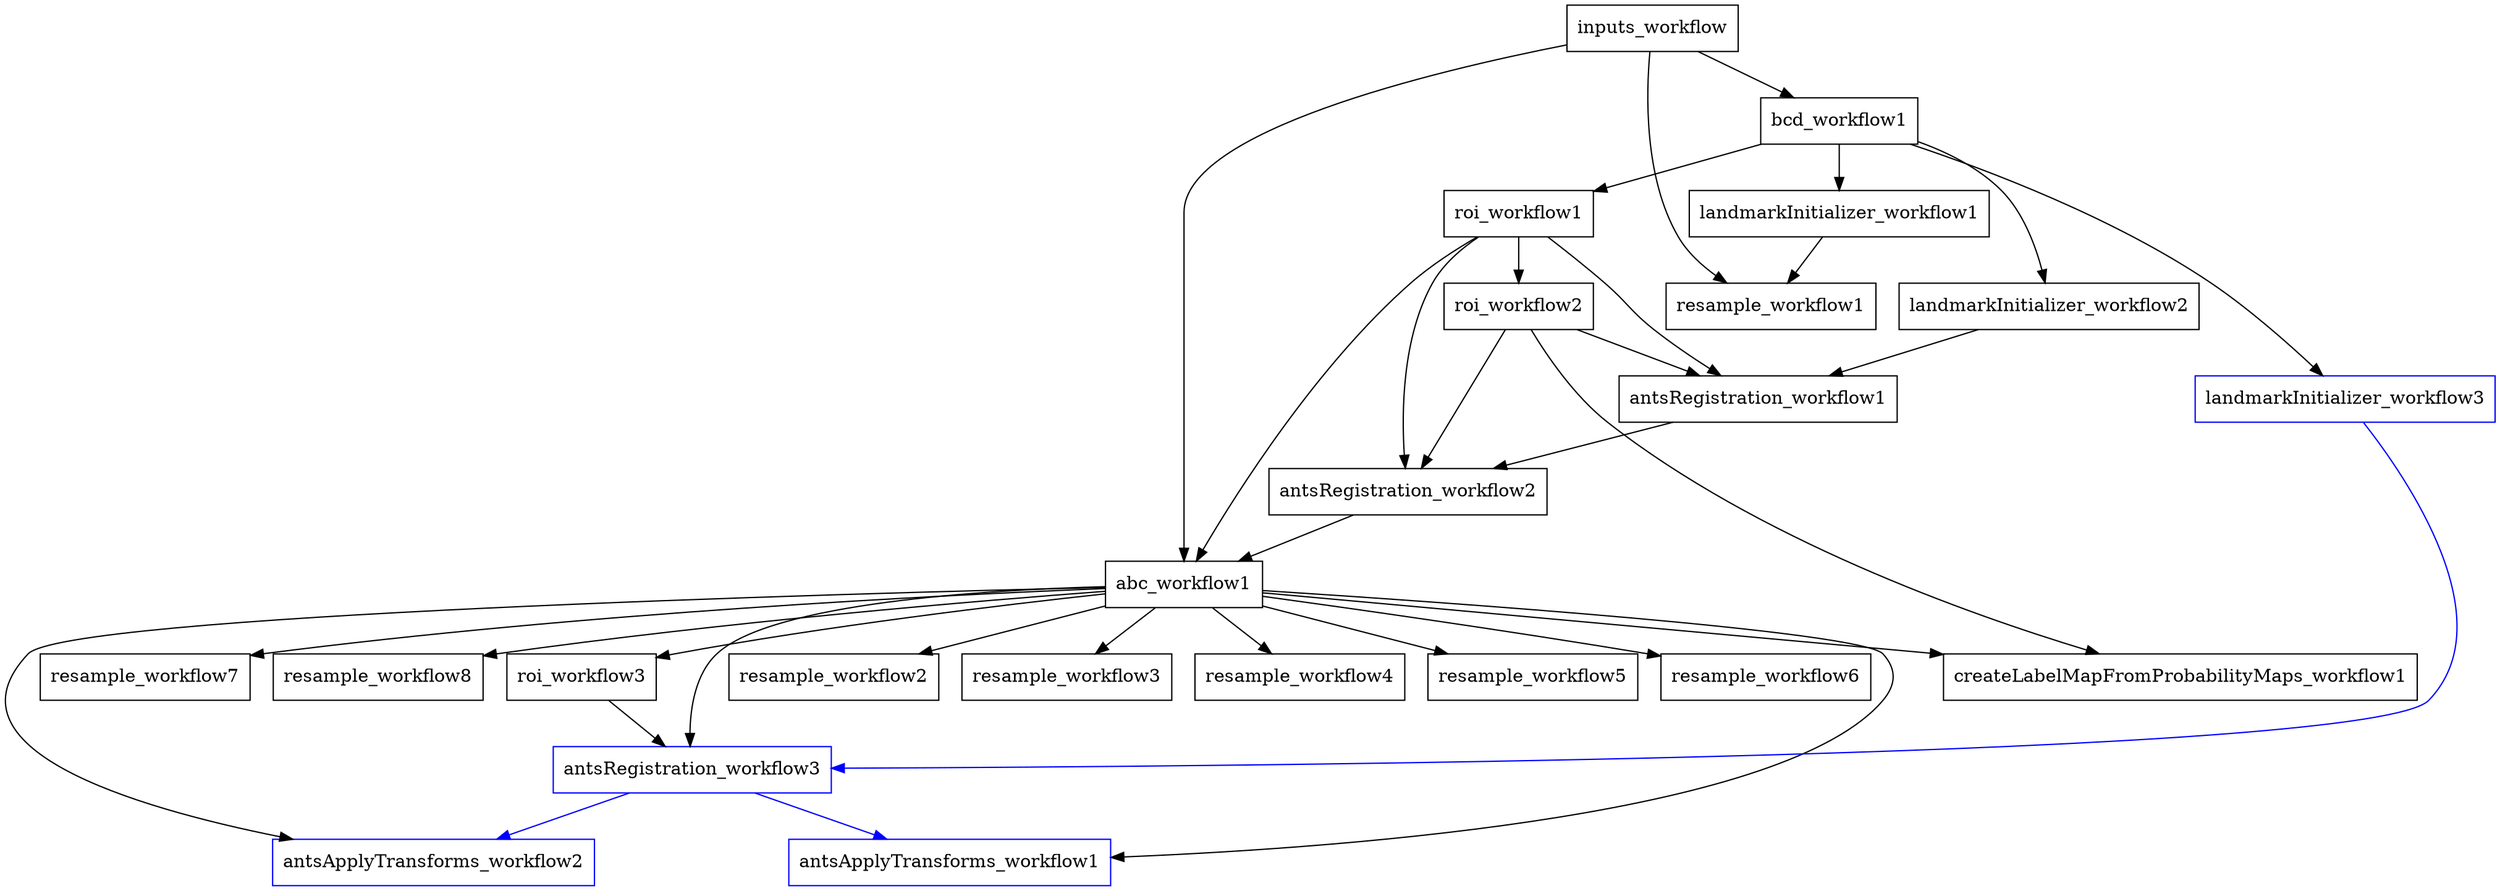 digraph G {
inputs_workflow [shape=box]
bcd_workflow1 [shape=box]
roi_workflow1 [shape=box]
landmarkInitializer_workflow1 [shape=box]
landmarkInitializer_workflow2 [shape=box]
resample_workflow1 [shape=box]
roi_workflow2 [shape=box]
antsRegistration_workflow1 [shape=box]
antsRegistration_workflow2 [shape=box]
abc_workflow1 [shape=box]
resample_workflow2 [shape=box]
resample_workflow3 [shape=box]
resample_workflow4 [shape=box]
resample_workflow5 [shape=box]
resample_workflow6 [shape=box]
resample_workflow7 [shape=box]
resample_workflow8 [shape=box]
createLabelMapFromProbabilityMaps_workflow1 [shape=box]
landmarkInitializer_workflow3 [shape=box, color=blue]
roi_workflow3 [shape=box]
antsRegistration_workflow3 [shape=box, color=blue]
antsApplyTransforms_workflow1 [shape=box, color=blue]
antsApplyTransforms_workflow2 [shape=box, color=blue]
inputs_workflow -> bcd_workflow1
bcd_workflow1 -> roi_workflow1
bcd_workflow1 -> landmarkInitializer_workflow1
bcd_workflow1 -> landmarkInitializer_workflow2
inputs_workflow -> resample_workflow1
landmarkInitializer_workflow1 -> resample_workflow1
roi_workflow1 -> roi_workflow2
roi_workflow1 -> antsRegistration_workflow1
roi_workflow2 -> antsRegistration_workflow1
landmarkInitializer_workflow2 -> antsRegistration_workflow1
roi_workflow1 -> antsRegistration_workflow2
roi_workflow2 -> antsRegistration_workflow2
antsRegistration_workflow1 -> antsRegistration_workflow2
roi_workflow1 -> abc_workflow1
inputs_workflow -> abc_workflow1
antsRegistration_workflow2 -> abc_workflow1
abc_workflow1 -> resample_workflow2
abc_workflow1 -> resample_workflow3
abc_workflow1 -> resample_workflow4
abc_workflow1 -> resample_workflow5
abc_workflow1 -> resample_workflow6
abc_workflow1 -> resample_workflow7
abc_workflow1 -> resample_workflow8
abc_workflow1 -> createLabelMapFromProbabilityMaps_workflow1
roi_workflow2 -> createLabelMapFromProbabilityMaps_workflow1
bcd_workflow1 -> landmarkInitializer_workflow3
abc_workflow1 -> roi_workflow3
abc_workflow1 -> antsRegistration_workflow3
roi_workflow3 -> antsRegistration_workflow3
landmarkInitializer_workflow3 -> antsRegistration_workflow3 [color=blue]
abc_workflow1 -> antsApplyTransforms_workflow1
antsRegistration_workflow3 -> antsApplyTransforms_workflow1 [color=blue]
abc_workflow1 -> antsApplyTransforms_workflow2
antsRegistration_workflow3 -> antsApplyTransforms_workflow2 [color=blue]
}